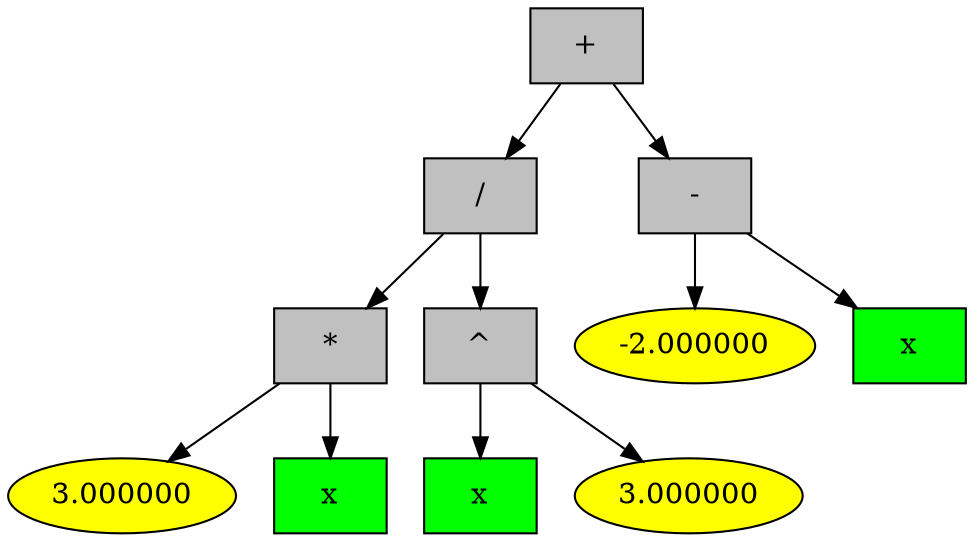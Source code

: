 digraph G {
9 [style = filled, label="+", shape = box, fillcolor="grey"];
9->4;
4 [style = filled, label="/", shape = box, fillcolor="grey"];
4->1;
1 [style = filled, label="*", shape = box, fillcolor="grey"];
1->21;
21 [style = filled, label="3.000000", fillcolor="yellow"];
1->29;
29 [style = filled, label="x", shape = box, fillcolor="green"];
4->6;
6 [style = filled, label="^", shape = box, fillcolor="grey"];
6->35;
35 [style = filled, label="x", shape = box, fillcolor="green"];
6->36;
36 [style = filled, label="3.000000", fillcolor="yellow"];
9->11;
11 [style = filled, label="-", shape = box, fillcolor="grey"];
11->54;
54 [style = filled, label="-2.000000", fillcolor="yellow"];
11->62;
62 [style = filled, label="x", shape = box, fillcolor="green"];

}
